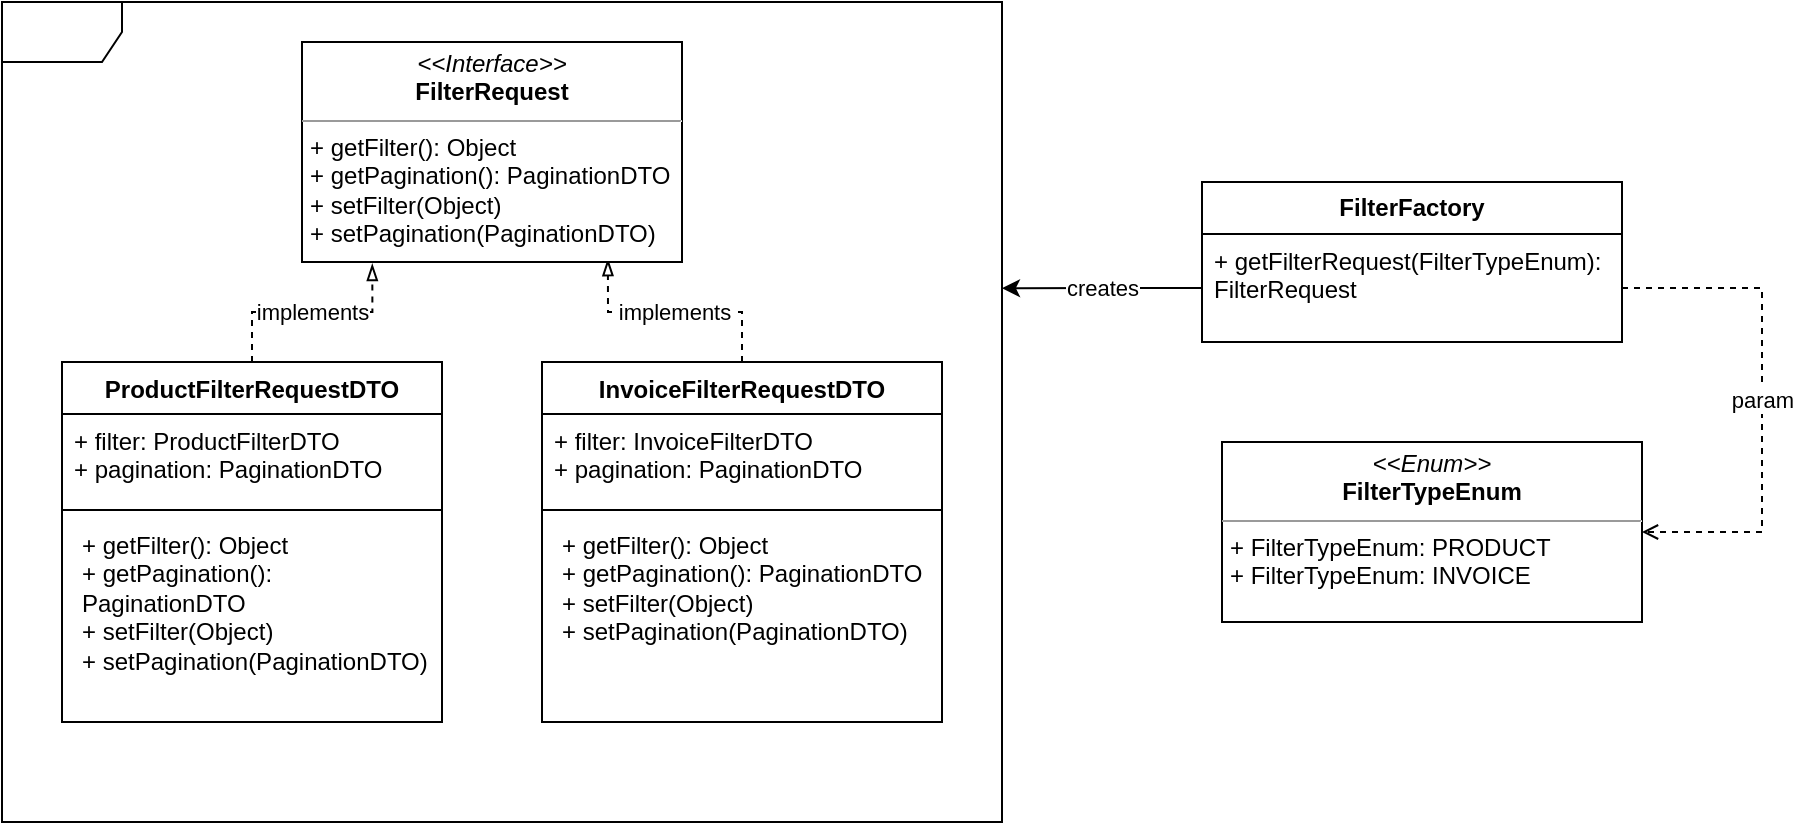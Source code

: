 <mxfile version="21.3.7" type="device">
  <diagram id="C5RBs43oDa-KdzZeNtuy" name="Page-1">
    <mxGraphModel dx="769" dy="659" grid="1" gridSize="10" guides="1" tooltips="1" connect="1" arrows="1" fold="1" page="1" pageScale="1" pageWidth="827" pageHeight="1169" math="0" shadow="0">
      <root>
        <mxCell id="WIyWlLk6GJQsqaUBKTNV-0" />
        <mxCell id="WIyWlLk6GJQsqaUBKTNV-1" parent="WIyWlLk6GJQsqaUBKTNV-0" />
        <mxCell id="ujA4u3ojCxmz5AnWypNV-11" value="implements" style="edgeStyle=orthogonalEdgeStyle;rounded=0;orthogonalLoop=1;jettySize=auto;html=1;entryX=0.805;entryY=0.987;entryDx=0;entryDy=0;entryPerimeter=0;dashed=1;endArrow=blockThin;endFill=0;" edge="1" parent="WIyWlLk6GJQsqaUBKTNV-1" source="ujA4u3ojCxmz5AnWypNV-0" target="ujA4u3ojCxmz5AnWypNV-4">
          <mxGeometry relative="1" as="geometry" />
        </mxCell>
        <mxCell id="ujA4u3ojCxmz5AnWypNV-0" value="InvoiceFilterRequestDTO" style="swimlane;fontStyle=1;align=center;verticalAlign=top;childLayout=stackLayout;horizontal=1;startSize=26;horizontalStack=0;resizeParent=1;resizeParentMax=0;resizeLast=0;collapsible=1;marginBottom=0;whiteSpace=wrap;html=1;" vertex="1" parent="WIyWlLk6GJQsqaUBKTNV-1">
          <mxGeometry x="680" y="210" width="200" height="180" as="geometry" />
        </mxCell>
        <mxCell id="ujA4u3ojCxmz5AnWypNV-1" value="+ filter: InvoiceFilterDTO&lt;br style=&quot;border-color: var(--border-color);&quot;&gt;+ pagination: PaginationDTO" style="text;strokeColor=none;fillColor=none;align=left;verticalAlign=top;spacingLeft=4;spacingRight=4;overflow=hidden;rotatable=0;points=[[0,0.5],[1,0.5]];portConstraint=eastwest;whiteSpace=wrap;html=1;" vertex="1" parent="ujA4u3ojCxmz5AnWypNV-0">
          <mxGeometry y="26" width="200" height="44" as="geometry" />
        </mxCell>
        <mxCell id="ujA4u3ojCxmz5AnWypNV-2" value="" style="line;strokeWidth=1;fillColor=none;align=left;verticalAlign=middle;spacingTop=-1;spacingLeft=3;spacingRight=3;rotatable=0;labelPosition=right;points=[];portConstraint=eastwest;strokeColor=inherit;" vertex="1" parent="ujA4u3ojCxmz5AnWypNV-0">
          <mxGeometry y="70" width="200" height="8" as="geometry" />
        </mxCell>
        <mxCell id="ujA4u3ojCxmz5AnWypNV-3" value="&lt;p style=&quot;border-color: var(--border-color); margin: 0px 0px 0px 4px;&quot;&gt;+ getFilter(): Object&lt;/p&gt;&lt;p style=&quot;border-color: var(--border-color); margin: 0px 0px 0px 4px;&quot;&gt;+ getPagination(): PaginationDTO&lt;/p&gt;&lt;p style=&quot;border-color: var(--border-color); margin: 0px 0px 0px 4px;&quot;&gt;+ setFilter(Object)&lt;/p&gt;&lt;p style=&quot;border-color: var(--border-color); margin: 0px 0px 0px 4px;&quot;&gt;+ setPagination(PaginationDTO)&lt;/p&gt;" style="text;strokeColor=none;fillColor=none;align=left;verticalAlign=top;spacingLeft=4;spacingRight=4;overflow=hidden;rotatable=0;points=[[0,0.5],[1,0.5]];portConstraint=eastwest;whiteSpace=wrap;html=1;" vertex="1" parent="ujA4u3ojCxmz5AnWypNV-0">
          <mxGeometry y="78" width="200" height="102" as="geometry" />
        </mxCell>
        <mxCell id="ujA4u3ojCxmz5AnWypNV-4" value="&lt;p style=&quot;margin:0px;margin-top:4px;text-align:center;&quot;&gt;&lt;i&gt;&amp;lt;&amp;lt;Interface&amp;gt;&amp;gt;&lt;/i&gt;&lt;br&gt;&lt;b&gt;FilterRequest&lt;/b&gt;&lt;/p&gt;&lt;hr size=&quot;1&quot;&gt;&lt;p style=&quot;margin:0px;margin-left:4px;&quot;&gt;+ getFilter(): Object&lt;/p&gt;&lt;p style=&quot;margin:0px;margin-left:4px;&quot;&gt;+ getPagination(): PaginationDTO&lt;/p&gt;&lt;p style=&quot;margin:0px;margin-left:4px;&quot;&gt;+ setFilter(Object)&lt;/p&gt;&lt;p style=&quot;margin:0px;margin-left:4px;&quot;&gt;+ setPagination(PaginationDTO)&lt;/p&gt;" style="verticalAlign=top;align=left;overflow=fill;fontSize=12;fontFamily=Helvetica;html=1;whiteSpace=wrap;" vertex="1" parent="WIyWlLk6GJQsqaUBKTNV-1">
          <mxGeometry x="560" y="50" width="190" height="110" as="geometry" />
        </mxCell>
        <mxCell id="ujA4u3ojCxmz5AnWypNV-10" value="implements" style="edgeStyle=orthogonalEdgeStyle;rounded=0;orthogonalLoop=1;jettySize=auto;html=1;entryX=0.185;entryY=1.009;entryDx=0;entryDy=0;entryPerimeter=0;dashed=1;endArrow=blockThin;endFill=0;" edge="1" parent="WIyWlLk6GJQsqaUBKTNV-1" source="ujA4u3ojCxmz5AnWypNV-5" target="ujA4u3ojCxmz5AnWypNV-4">
          <mxGeometry relative="1" as="geometry" />
        </mxCell>
        <mxCell id="ujA4u3ojCxmz5AnWypNV-5" value="ProductFilterRequestDTO" style="swimlane;fontStyle=1;align=center;verticalAlign=top;childLayout=stackLayout;horizontal=1;startSize=26;horizontalStack=0;resizeParent=1;resizeParentMax=0;resizeLast=0;collapsible=1;marginBottom=0;whiteSpace=wrap;html=1;" vertex="1" parent="WIyWlLk6GJQsqaUBKTNV-1">
          <mxGeometry x="440" y="210" width="190" height="180" as="geometry" />
        </mxCell>
        <mxCell id="ujA4u3ojCxmz5AnWypNV-6" value="+ filter: ProductFilterDTO&lt;br&gt;+ pagination: PaginationDTO" style="text;strokeColor=none;fillColor=none;align=left;verticalAlign=top;spacingLeft=4;spacingRight=4;overflow=hidden;rotatable=0;points=[[0,0.5],[1,0.5]];portConstraint=eastwest;whiteSpace=wrap;html=1;" vertex="1" parent="ujA4u3ojCxmz5AnWypNV-5">
          <mxGeometry y="26" width="190" height="44" as="geometry" />
        </mxCell>
        <mxCell id="ujA4u3ojCxmz5AnWypNV-7" value="" style="line;strokeWidth=1;fillColor=none;align=left;verticalAlign=middle;spacingTop=-1;spacingLeft=3;spacingRight=3;rotatable=0;labelPosition=right;points=[];portConstraint=eastwest;strokeColor=inherit;" vertex="1" parent="ujA4u3ojCxmz5AnWypNV-5">
          <mxGeometry y="70" width="190" height="8" as="geometry" />
        </mxCell>
        <mxCell id="ujA4u3ojCxmz5AnWypNV-8" value="&lt;p style=&quot;border-color: var(--border-color); margin: 0px 0px 0px 4px;&quot;&gt;+ getFilter(): Object&lt;/p&gt;&lt;p style=&quot;border-color: var(--border-color); margin: 0px 0px 0px 4px;&quot;&gt;+ getPagination(): PaginationDTO&lt;/p&gt;&lt;p style=&quot;border-color: var(--border-color); margin: 0px 0px 0px 4px;&quot;&gt;+ setFilter(Object)&lt;/p&gt;&lt;p style=&quot;border-color: var(--border-color); margin: 0px 0px 0px 4px;&quot;&gt;+ setPagination(PaginationDTO)&lt;/p&gt;" style="text;strokeColor=none;fillColor=none;align=left;verticalAlign=top;spacingLeft=4;spacingRight=4;overflow=hidden;rotatable=0;points=[[0,0.5],[1,0.5]];portConstraint=eastwest;whiteSpace=wrap;html=1;" vertex="1" parent="ujA4u3ojCxmz5AnWypNV-5">
          <mxGeometry y="78" width="190" height="102" as="geometry" />
        </mxCell>
        <mxCell id="ujA4u3ojCxmz5AnWypNV-15" value="" style="shape=umlFrame;whiteSpace=wrap;html=1;pointerEvents=0;" vertex="1" parent="WIyWlLk6GJQsqaUBKTNV-1">
          <mxGeometry x="410" y="30" width="500" height="410" as="geometry" />
        </mxCell>
        <mxCell id="ujA4u3ojCxmz5AnWypNV-16" value="&lt;b&gt;FilterFactory&lt;/b&gt;" style="swimlane;fontStyle=0;childLayout=stackLayout;horizontal=1;startSize=26;fillColor=none;horizontalStack=0;resizeParent=1;resizeParentMax=0;resizeLast=0;collapsible=1;marginBottom=0;whiteSpace=wrap;html=1;" vertex="1" parent="WIyWlLk6GJQsqaUBKTNV-1">
          <mxGeometry x="1010" y="120" width="210" height="80" as="geometry" />
        </mxCell>
        <mxCell id="ujA4u3ojCxmz5AnWypNV-17" value="+ getFilterRequest(FilterTypeEnum): FilterRequest" style="text;strokeColor=none;fillColor=none;align=left;verticalAlign=top;spacingLeft=4;spacingRight=4;overflow=hidden;rotatable=0;points=[[0,0.5],[1,0.5]];portConstraint=eastwest;whiteSpace=wrap;html=1;" vertex="1" parent="ujA4u3ojCxmz5AnWypNV-16">
          <mxGeometry y="26" width="210" height="54" as="geometry" />
        </mxCell>
        <mxCell id="ujA4u3ojCxmz5AnWypNV-21" value="&lt;p style=&quot;margin:0px;margin-top:4px;text-align:center;&quot;&gt;&lt;i&gt;&amp;lt;&amp;lt;Enum&amp;gt;&amp;gt;&lt;/i&gt;&lt;br&gt;&lt;b&gt;FilterTypeEnum&lt;/b&gt;&lt;/p&gt;&lt;hr size=&quot;1&quot;&gt;&lt;p style=&quot;margin:0px;margin-left:4px;&quot;&gt;+ FilterTypeEnum: PRODUCT&lt;br&gt;+ FilterTypeEnum: INVOICE&lt;/p&gt;&lt;p style=&quot;margin:0px;margin-left:4px;&quot;&gt;&lt;br&gt;&lt;/p&gt;" style="verticalAlign=top;align=left;overflow=fill;fontSize=12;fontFamily=Helvetica;html=1;whiteSpace=wrap;" vertex="1" parent="WIyWlLk6GJQsqaUBKTNV-1">
          <mxGeometry x="1020" y="250" width="210" height="90" as="geometry" />
        </mxCell>
        <mxCell id="ujA4u3ojCxmz5AnWypNV-22" value="param" style="edgeStyle=orthogonalEdgeStyle;rounded=0;orthogonalLoop=1;jettySize=auto;html=1;entryX=1;entryY=0.5;entryDx=0;entryDy=0;exitX=1;exitY=0.5;exitDx=0;exitDy=0;dashed=1;endArrow=open;endFill=0;" edge="1" parent="WIyWlLk6GJQsqaUBKTNV-1" source="ujA4u3ojCxmz5AnWypNV-17" target="ujA4u3ojCxmz5AnWypNV-21">
          <mxGeometry relative="1" as="geometry">
            <mxPoint x="1200" y="173" as="sourcePoint" />
            <Array as="points">
              <mxPoint x="1290" y="173" />
              <mxPoint x="1290" y="295" />
            </Array>
          </mxGeometry>
        </mxCell>
        <mxCell id="ujA4u3ojCxmz5AnWypNV-23" value="creates" style="edgeStyle=orthogonalEdgeStyle;rounded=0;orthogonalLoop=1;jettySize=auto;html=1;entryX=1;entryY=0.349;entryDx=0;entryDy=0;entryPerimeter=0;" edge="1" parent="WIyWlLk6GJQsqaUBKTNV-1" source="ujA4u3ojCxmz5AnWypNV-17" target="ujA4u3ojCxmz5AnWypNV-15">
          <mxGeometry relative="1" as="geometry" />
        </mxCell>
      </root>
    </mxGraphModel>
  </diagram>
</mxfile>
